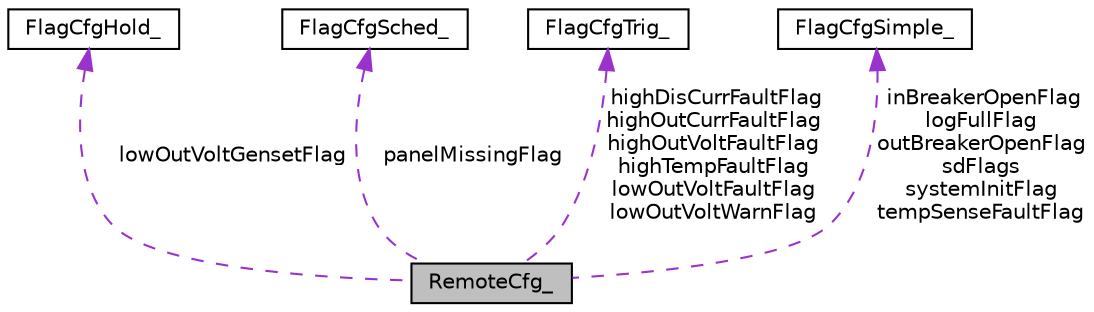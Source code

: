 digraph "RemoteCfg_"
{
 // LATEX_PDF_SIZE
  edge [fontname="Helvetica",fontsize="10",labelfontname="Helvetica",labelfontsize="10"];
  node [fontname="Helvetica",fontsize="10",shape=record];
  Node1 [label="RemoteCfg_",height=0.2,width=0.4,color="black", fillcolor="grey75", style="filled", fontcolor="black",tooltip=" "];
  Node2 -> Node1 [dir="back",color="darkorchid3",fontsize="10",style="dashed",label=" lowOutVoltGensetFlag" ];
  Node2 [label="FlagCfgHold_",height=0.2,width=0.4,color="black", fillcolor="white", style="filled",URL="$struct_flag_cfg_hold__.html",tooltip=" "];
  Node3 -> Node1 [dir="back",color="darkorchid3",fontsize="10",style="dashed",label=" panelMissingFlag" ];
  Node3 [label="FlagCfgSched_",height=0.2,width=0.4,color="black", fillcolor="white", style="filled",URL="$struct_flag_cfg_sched__.html",tooltip=" "];
  Node4 -> Node1 [dir="back",color="darkorchid3",fontsize="10",style="dashed",label=" highDisCurrFaultFlag\nhighOutCurrFaultFlag\nhighOutVoltFaultFlag\nhighTempFaultFlag\nlowOutVoltFaultFlag\nlowOutVoltWarnFlag" ];
  Node4 [label="FlagCfgTrig_",height=0.2,width=0.4,color="black", fillcolor="white", style="filled",URL="$struct_flag_cfg_trig__.html",tooltip=" "];
  Node5 -> Node1 [dir="back",color="darkorchid3",fontsize="10",style="dashed",label=" inBreakerOpenFlag\nlogFullFlag\noutBreakerOpenFlag\nsdFlags\nsystemInitFlag\ntempSenseFaultFlag" ];
  Node5 [label="FlagCfgSimple_",height=0.2,width=0.4,color="black", fillcolor="white", style="filled",URL="$struct_flag_cfg_simple__.html",tooltip=" "];
}
